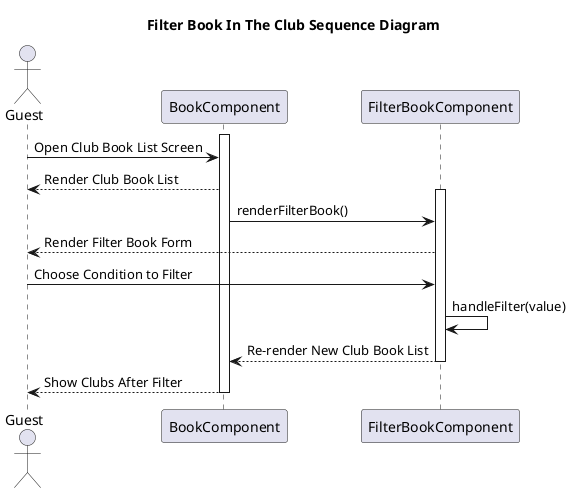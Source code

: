 @startuml Filter Book In The Club Sequence Diagram 
title Filter Book In The Club Sequence Diagram 

actor Guest 

activate BookComponent
Guest -> BookComponent: Open Club Book List Screen 
BookComponent --> Guest: Render Club Book List

activate FilterBookComponent
BookComponent -> FilterBookComponent: renderFilterBook()
FilterBookComponent --> Guest: Render Filter Book Form

Guest -> FilterBookComponent: Choose Condition to Filter
FilterBookComponent -> FilterBookComponent: handleFilter(value)
FilterBookComponent --> BookComponent: Re-render New Club Book List
deactivate FilterBookComponent
BookComponent --> Guest: Show Clubs After Filter

deactivate BookComponent